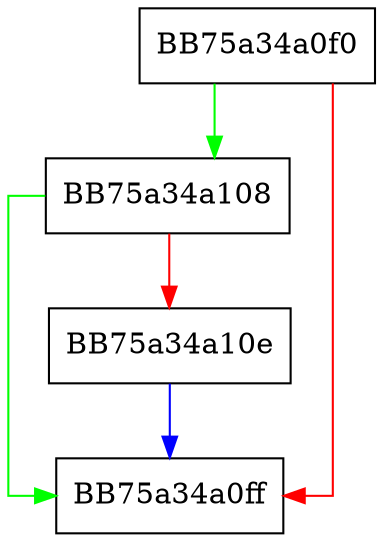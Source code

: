 digraph IsSharedSection {
  node [shape="box"];
  graph [splines=ortho];
  BB75a34a0f0 -> BB75a34a108 [color="green"];
  BB75a34a0f0 -> BB75a34a0ff [color="red"];
  BB75a34a108 -> BB75a34a0ff [color="green"];
  BB75a34a108 -> BB75a34a10e [color="red"];
  BB75a34a10e -> BB75a34a0ff [color="blue"];
}